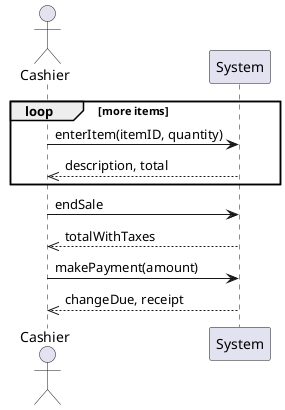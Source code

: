 @startuml ssd


actor Cashier as cs

participant System as s

loop more items
    cs -> s: enterItem(itemID, quantity)
    s -->> cs: description, total
end

cs -> s: endSale
s -->> cs: totalWithTaxes

cs -> s: makePayment(amount)
s -->> cs: changeDue, receipt
@enduml
